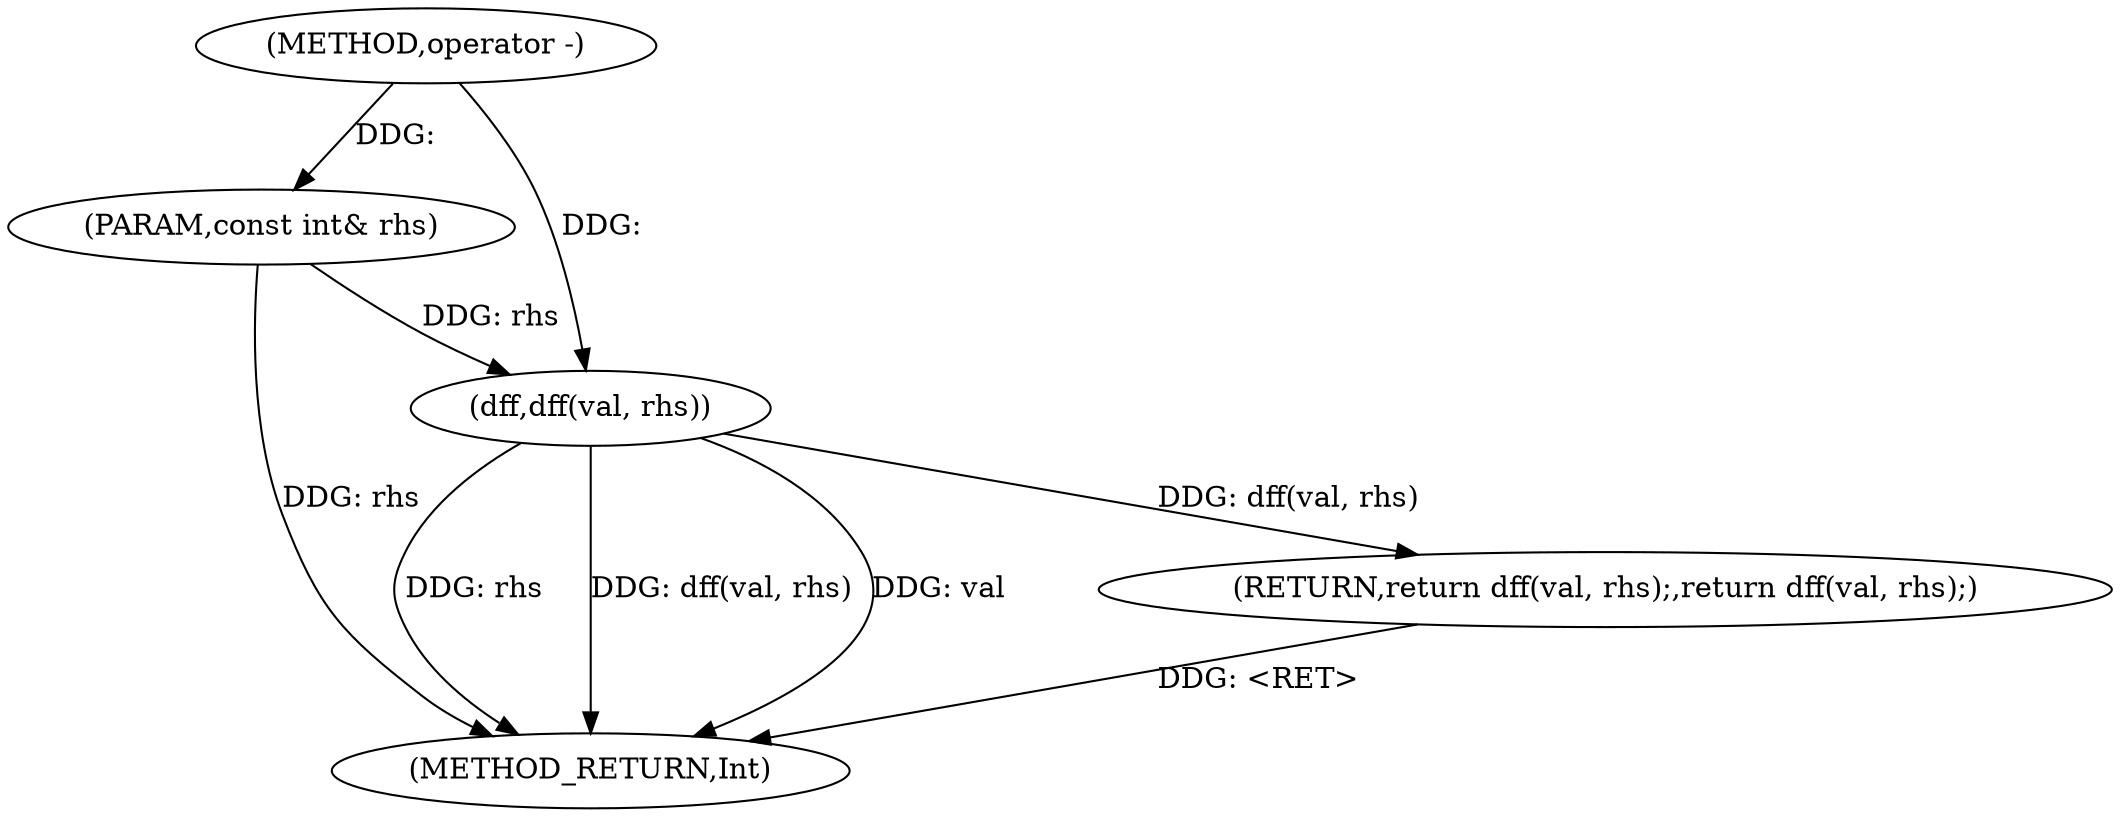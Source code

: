 digraph "operator -" {  
"1002376" [label = "(METHOD,operator -)" ]
"1002383" [label = "(METHOD_RETURN,Int)" ]
"1002377" [label = "(PARAM,const int& rhs)" ]
"1002379" [label = "(RETURN,return dff(val, rhs);,return dff(val, rhs);)" ]
"1002380" [label = "(dff,dff(val, rhs))" ]
  "1002377" -> "1002383"  [ label = "DDG: rhs"] 
  "1002380" -> "1002383"  [ label = "DDG: rhs"] 
  "1002380" -> "1002383"  [ label = "DDG: dff(val, rhs)"] 
  "1002379" -> "1002383"  [ label = "DDG: <RET>"] 
  "1002380" -> "1002383"  [ label = "DDG: val"] 
  "1002376" -> "1002377"  [ label = "DDG: "] 
  "1002380" -> "1002379"  [ label = "DDG: dff(val, rhs)"] 
  "1002376" -> "1002380"  [ label = "DDG: "] 
  "1002377" -> "1002380"  [ label = "DDG: rhs"] 
}
